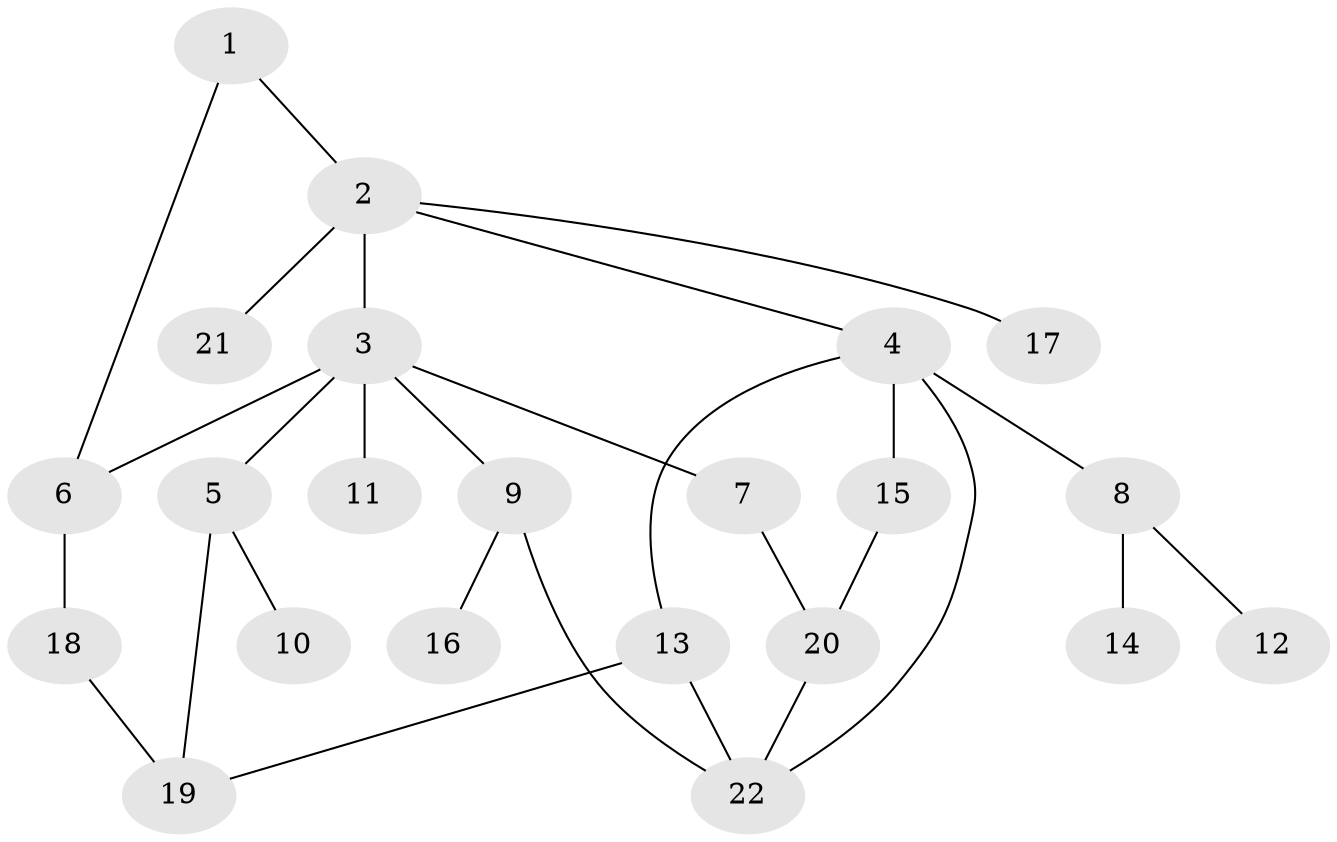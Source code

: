 // original degree distribution, {2: 0.39622641509433965, 7: 0.03773584905660377, 6: 0.018867924528301886, 3: 0.2830188679245283, 4: 0.018867924528301886, 1: 0.24528301886792453}
// Generated by graph-tools (version 1.1) at 2025/48/03/04/25 22:48:39]
// undirected, 22 vertices, 28 edges
graph export_dot {
  node [color=gray90,style=filled];
  1;
  2;
  3;
  4;
  5;
  6;
  7;
  8;
  9;
  10;
  11;
  12;
  13;
  14;
  15;
  16;
  17;
  18;
  19;
  20;
  21;
  22;
  1 -- 2 [weight=1.0];
  1 -- 6 [weight=1.0];
  2 -- 3 [weight=1.0];
  2 -- 4 [weight=1.0];
  2 -- 17 [weight=1.0];
  2 -- 21 [weight=1.0];
  3 -- 5 [weight=1.0];
  3 -- 6 [weight=2.0];
  3 -- 7 [weight=1.0];
  3 -- 9 [weight=1.0];
  3 -- 11 [weight=1.0];
  4 -- 8 [weight=1.0];
  4 -- 13 [weight=1.0];
  4 -- 15 [weight=2.0];
  4 -- 22 [weight=1.0];
  5 -- 10 [weight=1.0];
  5 -- 19 [weight=1.0];
  6 -- 18 [weight=1.0];
  7 -- 20 [weight=1.0];
  8 -- 12 [weight=1.0];
  8 -- 14 [weight=1.0];
  9 -- 16 [weight=1.0];
  9 -- 22 [weight=1.0];
  13 -- 19 [weight=1.0];
  13 -- 22 [weight=1.0];
  15 -- 20 [weight=1.0];
  18 -- 19 [weight=1.0];
  20 -- 22 [weight=1.0];
}
